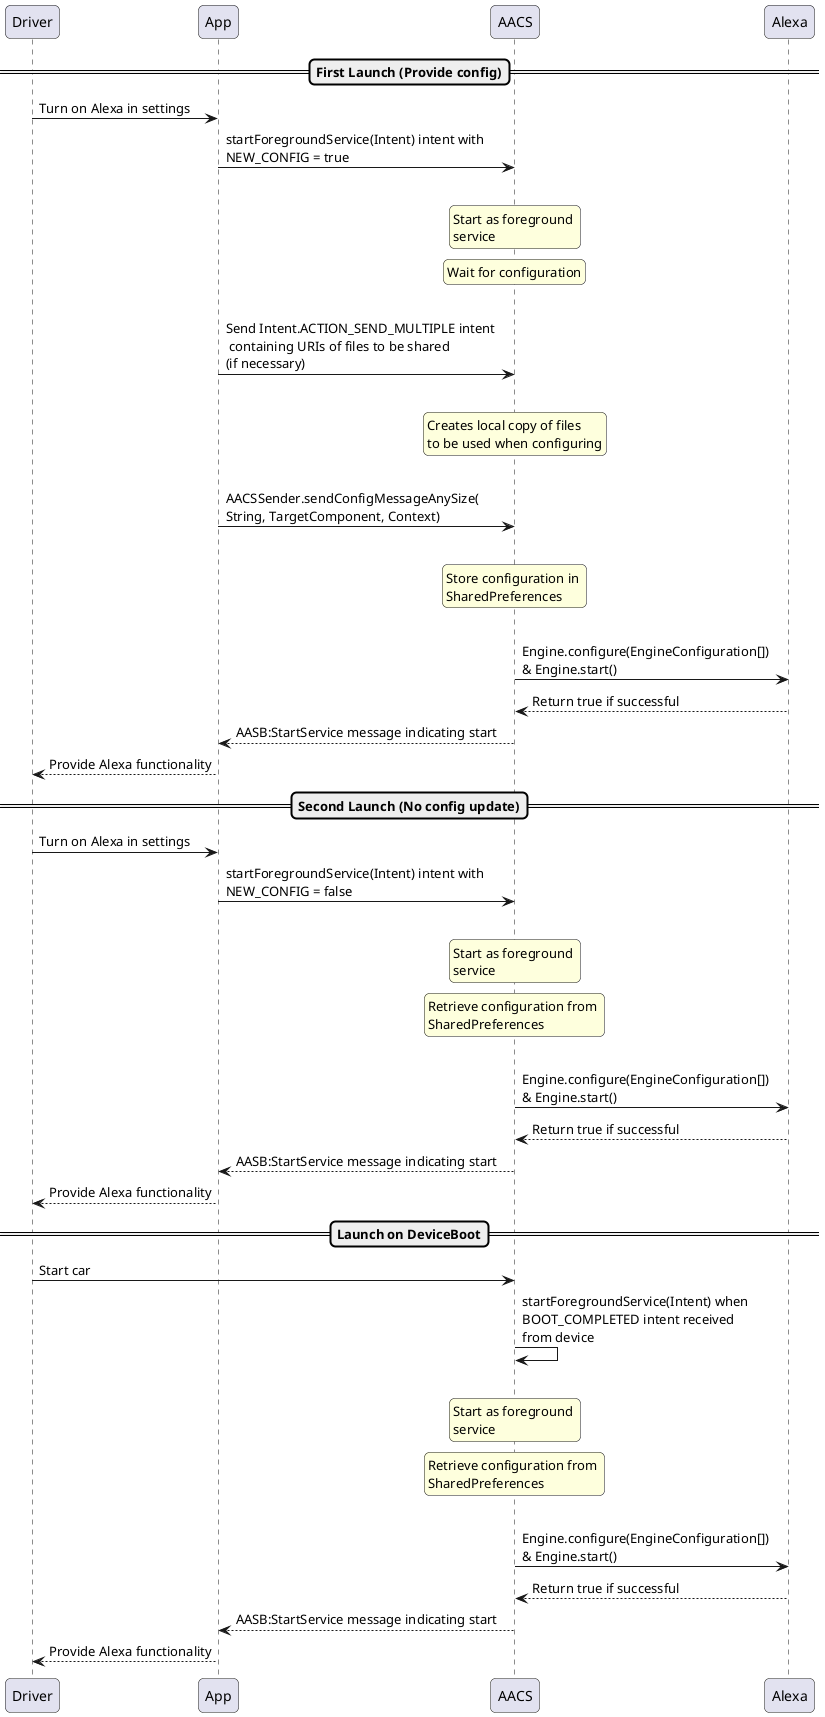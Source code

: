 @startuml
skinparam roundcorner 10
participant Driver 
participant App
participant AACS
participant Alexa 
==First Launch (Provide config)==
Driver->App: Turn on Alexa in settings
App->AACS: startForegroundService(Intent) intent with \nNEW_CONFIG = true
|||
rnote over AACS: Start as foreground \nservice
rnote over AACS: Wait for configuration
|||
App->AACS: Send Intent.ACTION_SEND_MULTIPLE intent \n containing URIs of files to be shared \n(if necessary)
|||
rnote over AACS: Creates local copy of files \nto be used when configuring
|||
App->AACS: AACSSender.sendConfigMessageAnySize(\nString, TargetComponent, Context)
|||
rnote over AACS: Store configuration in \nSharedPreferences
|||
AACS->Alexa: Engine.configure(EngineConfiguration[]) \n& Engine.start()
Alexa-->AACS: Return true if successful
AACS-->App: AASB:StartService message indicating start
App-->Driver: Provide Alexa functionality
==Second Launch (No config update)==
Driver->App: Turn on Alexa in settings
App->AACS: startForegroundService(Intent) intent with \nNEW_CONFIG = false
|||
rnote over AACS: Start as foreground \nservice
rnote over AACS: Retrieve configuration from \nSharedPreferences
|||
AACS->Alexa: Engine.configure(EngineConfiguration[]) \n& Engine.start()
Alexa-->AACS: Return true if successful
AACS-->App: AASB:StartService message indicating start
App-->Driver: Provide Alexa functionality
==Launch on DeviceBoot==
Driver->AACS: Start car
AACS->AACS: startForegroundService(Intent) when \nBOOT_COMPLETED intent received \nfrom device
|||
rnote over AACS: Start as foreground \nservice
rnote over AACS: Retrieve configuration from \nSharedPreferences
|||
AACS->Alexa: Engine.configure(EngineConfiguration[]) \n& Engine.start()
Alexa-->AACS:Return true if successful
AACS-->App: AASB:StartService message indicating start
App-->Driver: Provide Alexa functionality
@enduml